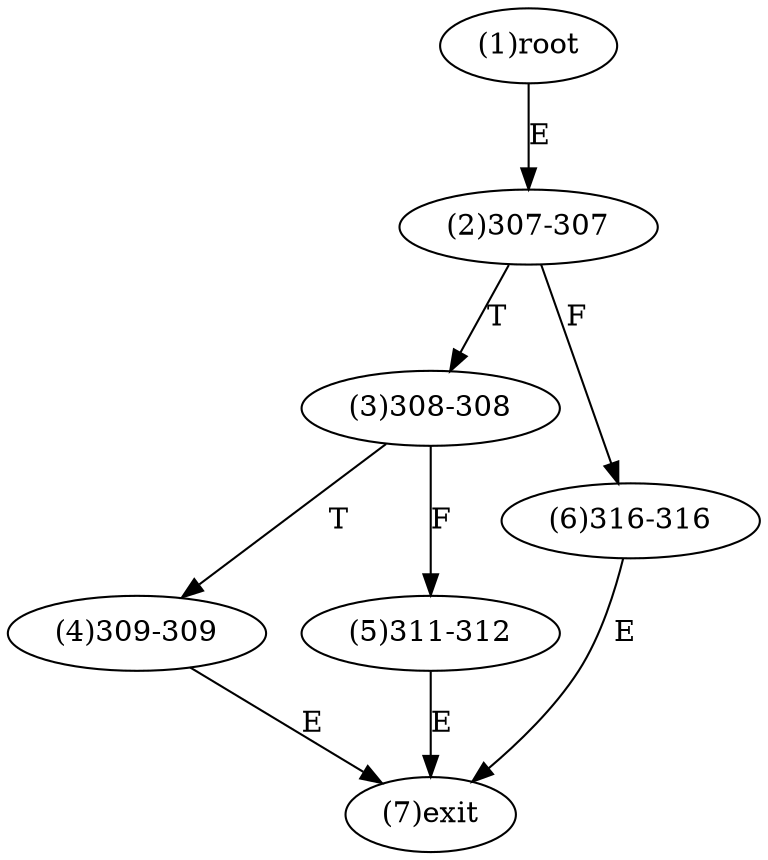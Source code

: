 digraph "" { 
1[ label="(1)root"];
2[ label="(2)307-307"];
3[ label="(3)308-308"];
4[ label="(4)309-309"];
5[ label="(5)311-312"];
6[ label="(6)316-316"];
7[ label="(7)exit"];
1->2[ label="E"];
2->6[ label="F"];
2->3[ label="T"];
3->5[ label="F"];
3->4[ label="T"];
4->7[ label="E"];
5->7[ label="E"];
6->7[ label="E"];
}